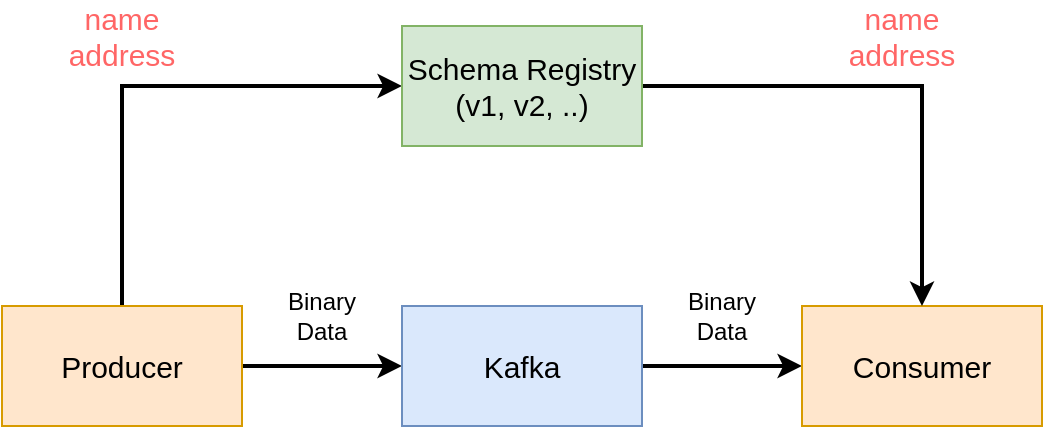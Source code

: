 <mxfile version="20.8.23" type="github"><diagram name="페이지-1" id="TKrleHk4pG6VR7NdEryS"><mxGraphModel dx="538" dy="1011" grid="1" gridSize="10" guides="1" tooltips="1" connect="1" arrows="1" fold="1" page="1" pageScale="1" pageWidth="1169" pageHeight="827" math="0" shadow="0"><root><mxCell id="0"/><mxCell id="1" parent="0"/><mxCell id="x6S7Af-kvHM5HykmOhgy-4" style="edgeStyle=orthogonalEdgeStyle;rounded=0;orthogonalLoop=1;jettySize=auto;html=1;exitX=1;exitY=0.5;exitDx=0;exitDy=0;entryX=0;entryY=0.5;entryDx=0;entryDy=0;fontSize=15;strokeWidth=2;" parent="1" source="x6S7Af-kvHM5HykmOhgy-1" target="x6S7Af-kvHM5HykmOhgy-2" edge="1"><mxGeometry relative="1" as="geometry"/></mxCell><mxCell id="b5UaAfqaxNGlCPdPmelx-2" style="edgeStyle=orthogonalEdgeStyle;rounded=0;orthogonalLoop=1;jettySize=auto;html=1;entryX=0;entryY=0.5;entryDx=0;entryDy=0;strokeWidth=2;" edge="1" parent="1" source="x6S7Af-kvHM5HykmOhgy-1" target="b5UaAfqaxNGlCPdPmelx-1"><mxGeometry relative="1" as="geometry"><Array as="points"><mxPoint x="100" y="170"/></Array></mxGeometry></mxCell><mxCell id="x6S7Af-kvHM5HykmOhgy-1" value="&lt;span style=&quot;font-size: 15px;&quot;&gt;Producer&lt;/span&gt;" style="rounded=0;whiteSpace=wrap;html=1;fillColor=#ffe6cc;strokeColor=#d79b00;" parent="1" vertex="1"><mxGeometry x="40" y="280" width="120" height="60" as="geometry"/></mxCell><mxCell id="x6S7Af-kvHM5HykmOhgy-5" style="edgeStyle=orthogonalEdgeStyle;rounded=0;orthogonalLoop=1;jettySize=auto;html=1;exitX=1;exitY=0.5;exitDx=0;exitDy=0;entryX=0;entryY=0.5;entryDx=0;entryDy=0;fontSize=15;strokeWidth=2;" parent="1" source="x6S7Af-kvHM5HykmOhgy-2" target="x6S7Af-kvHM5HykmOhgy-3" edge="1"><mxGeometry relative="1" as="geometry"/></mxCell><mxCell id="x6S7Af-kvHM5HykmOhgy-2" value="Kafka" style="rounded=0;whiteSpace=wrap;html=1;fontSize=15;fillColor=#dae8fc;strokeColor=#6c8ebf;" parent="1" vertex="1"><mxGeometry x="240" y="280" width="120" height="60" as="geometry"/></mxCell><mxCell id="x6S7Af-kvHM5HykmOhgy-3" value="Consumer" style="rounded=0;whiteSpace=wrap;html=1;fontSize=15;fillColor=#ffe6cc;strokeColor=#d79b00;" parent="1" vertex="1"><mxGeometry x="440" y="280" width="120" height="60" as="geometry"/></mxCell><mxCell id="x6S7Af-kvHM5HykmOhgy-7" value="&lt;font color=&quot;#ff6666&quot;&gt;name&lt;br&gt;address&lt;/font&gt;" style="text;html=1;strokeColor=none;fillColor=none;align=center;verticalAlign=middle;whiteSpace=wrap;rounded=0;fontSize=15;" parent="1" vertex="1"><mxGeometry x="70" y="130" width="60" height="30" as="geometry"/></mxCell><mxCell id="b5UaAfqaxNGlCPdPmelx-3" style="edgeStyle=orthogonalEdgeStyle;rounded=0;orthogonalLoop=1;jettySize=auto;html=1;exitX=1;exitY=0.5;exitDx=0;exitDy=0;entryX=0.5;entryY=0;entryDx=0;entryDy=0;strokeWidth=2;" edge="1" parent="1" source="b5UaAfqaxNGlCPdPmelx-1" target="x6S7Af-kvHM5HykmOhgy-3"><mxGeometry relative="1" as="geometry"/></mxCell><mxCell id="b5UaAfqaxNGlCPdPmelx-1" value="Schema Registry&lt;br&gt;(v1, v2, ..)" style="rounded=0;whiteSpace=wrap;html=1;fontSize=15;fillColor=#d5e8d4;strokeColor=#82b366;" vertex="1" parent="1"><mxGeometry x="240" y="140" width="120" height="60" as="geometry"/></mxCell><mxCell id="b5UaAfqaxNGlCPdPmelx-4" value="&lt;font color=&quot;#ff6666&quot;&gt;name&lt;br&gt;address&lt;/font&gt;" style="text;html=1;strokeColor=none;fillColor=none;align=center;verticalAlign=middle;whiteSpace=wrap;rounded=0;fontSize=15;" vertex="1" parent="1"><mxGeometry x="460" y="130" width="60" height="30" as="geometry"/></mxCell><mxCell id="b5UaAfqaxNGlCPdPmelx-5" value="Binary Data" style="text;html=1;strokeColor=none;fillColor=none;align=center;verticalAlign=middle;whiteSpace=wrap;rounded=0;" vertex="1" parent="1"><mxGeometry x="170" y="270" width="60" height="30" as="geometry"/></mxCell><mxCell id="b5UaAfqaxNGlCPdPmelx-6" value="Binary Data" style="text;html=1;strokeColor=none;fillColor=none;align=center;verticalAlign=middle;whiteSpace=wrap;rounded=0;" vertex="1" parent="1"><mxGeometry x="370" y="270" width="60" height="30" as="geometry"/></mxCell></root></mxGraphModel></diagram></mxfile>